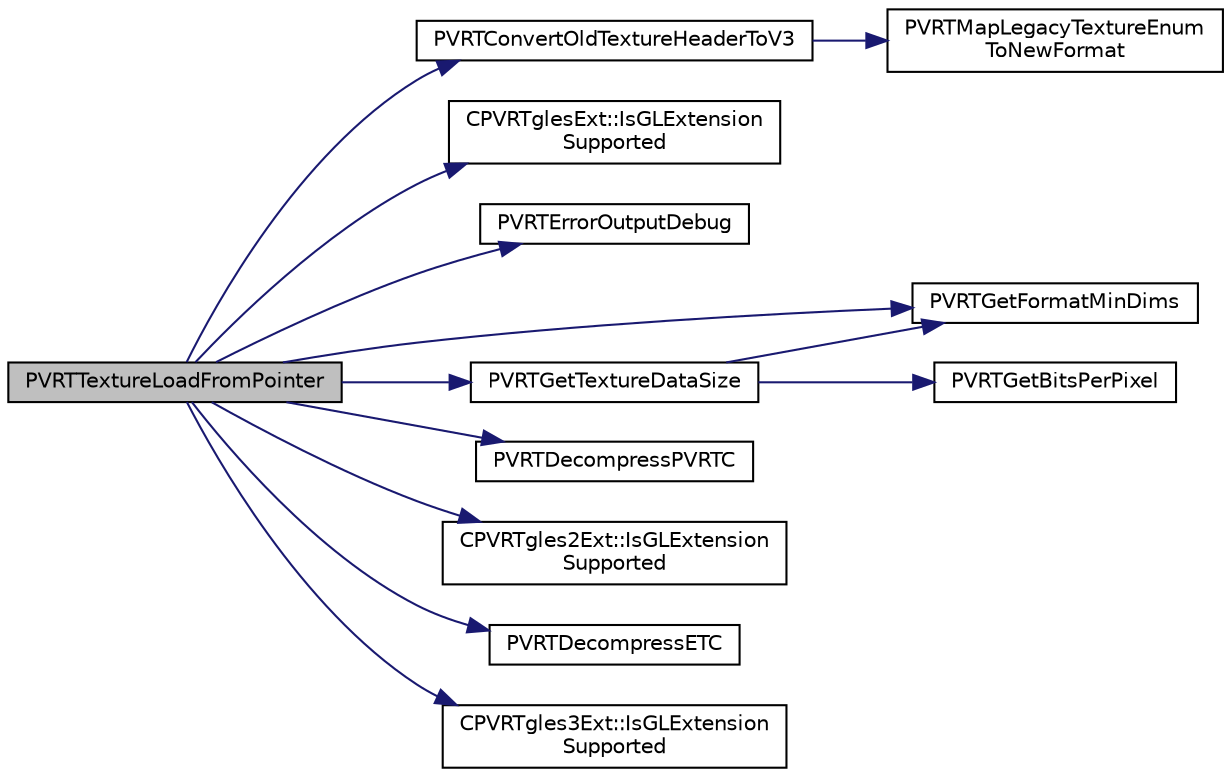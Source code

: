 digraph "PVRTTextureLoadFromPointer"
{
  edge [fontname="Helvetica",fontsize="10",labelfontname="Helvetica",labelfontsize="10"];
  node [fontname="Helvetica",fontsize="10",shape=record];
  rankdir="LR";
  Node1 [label="PVRTTextureLoadFromPointer",height=0.2,width=0.4,color="black", fillcolor="grey75", style="filled", fontcolor="black"];
  Node1 -> Node2 [color="midnightblue",fontsize="10",style="solid",fontname="Helvetica"];
  Node2 [label="PVRTConvertOldTextureHeaderToV3",height=0.2,width=0.4,color="black", fillcolor="white", style="filled",URL="$_p_v_r_t_texture_8h.html#ac739b15c13a68aa88ef3479104e49f75"];
  Node2 -> Node3 [color="midnightblue",fontsize="10",style="solid",fontname="Helvetica"];
  Node3 [label="PVRTMapLegacyTextureEnum\lToNewFormat",height=0.2,width=0.4,color="black", fillcolor="white", style="filled",URL="$_p_v_r_t_texture_8h.html#affa6c0213cd7be2244b11bc95c89ae42"];
  Node1 -> Node4 [color="midnightblue",fontsize="10",style="solid",fontname="Helvetica"];
  Node4 [label="CPVRTglesExt::IsGLExtension\lSupported",height=0.2,width=0.4,color="black", fillcolor="white", style="filled",URL="$class_c_p_v_r_tgles_ext.html#adc911195e9221d8d8e9e023a0cf44611",tooltip="Queries for support of an extension. "];
  Node1 -> Node5 [color="midnightblue",fontsize="10",style="solid",fontname="Helvetica"];
  Node5 [label="PVRTErrorOutputDebug",height=0.2,width=0.4,color="black", fillcolor="white", style="filled",URL="$_p_v_r_t_error_8h.html#a8d7126ca32bae8a48d6bfa7ffc143d2f",tooltip="Outputs a string to the standard error. "];
  Node1 -> Node6 [color="midnightblue",fontsize="10",style="solid",fontname="Helvetica"];
  Node6 [label="PVRTGetTextureDataSize",height=0.2,width=0.4,color="black", fillcolor="white", style="filled",URL="$_p_v_r_t_texture_8h.html#a3b79df64bf09bd49dcb4b8e6113dd6ce"];
  Node6 -> Node7 [color="midnightblue",fontsize="10",style="solid",fontname="Helvetica"];
  Node7 [label="PVRTGetFormatMinDims",height=0.2,width=0.4,color="black", fillcolor="white", style="filled",URL="$_p_v_r_t_texture_8h.html#a9b054db94257b8cfc7b77c7b12d80a6d"];
  Node6 -> Node8 [color="midnightblue",fontsize="10",style="solid",fontname="Helvetica"];
  Node8 [label="PVRTGetBitsPerPixel",height=0.2,width=0.4,color="black", fillcolor="white", style="filled",URL="$_p_v_r_t_texture_8h.html#ad4283ff9a9129c353611308560402638"];
  Node1 -> Node9 [color="midnightblue",fontsize="10",style="solid",fontname="Helvetica"];
  Node9 [label="PVRTDecompressPVRTC",height=0.2,width=0.4,color="black", fillcolor="white", style="filled",URL="$_p_v_r_t_decompress_8h.html#a1f2d5f16a857168d87e03ce28a4d473e",tooltip="Decompresses PVRTC to RGBA 8888. "];
  Node1 -> Node7 [color="midnightblue",fontsize="10",style="solid",fontname="Helvetica"];
  Node1 -> Node10 [color="midnightblue",fontsize="10",style="solid",fontname="Helvetica"];
  Node10 [label="CPVRTgles2Ext::IsGLExtension\lSupported",height=0.2,width=0.4,color="black", fillcolor="white", style="filled",URL="$class_c_p_v_r_tgles2_ext.html#a7befd944f6be5d248ffbbd3b43d11f81",tooltip="Queries for support of an extension. "];
  Node1 -> Node11 [color="midnightblue",fontsize="10",style="solid",fontname="Helvetica"];
  Node11 [label="PVRTDecompressETC",height=0.2,width=0.4,color="black", fillcolor="white", style="filled",URL="$_p_v_r_t_decompress_8h.html#ae77d4d302dd9fa76ab24c3eec436531d",tooltip="Decompresses ETC to RGBA 8888. "];
  Node1 -> Node12 [color="midnightblue",fontsize="10",style="solid",fontname="Helvetica"];
  Node12 [label="CPVRTgles3Ext::IsGLExtension\lSupported",height=0.2,width=0.4,color="black", fillcolor="white", style="filled",URL="$class_c_p_v_r_tgles3_ext.html#a1afce0dd6b881d3acd16f604a321595d",tooltip="Queries for support of an extension. "];
}
